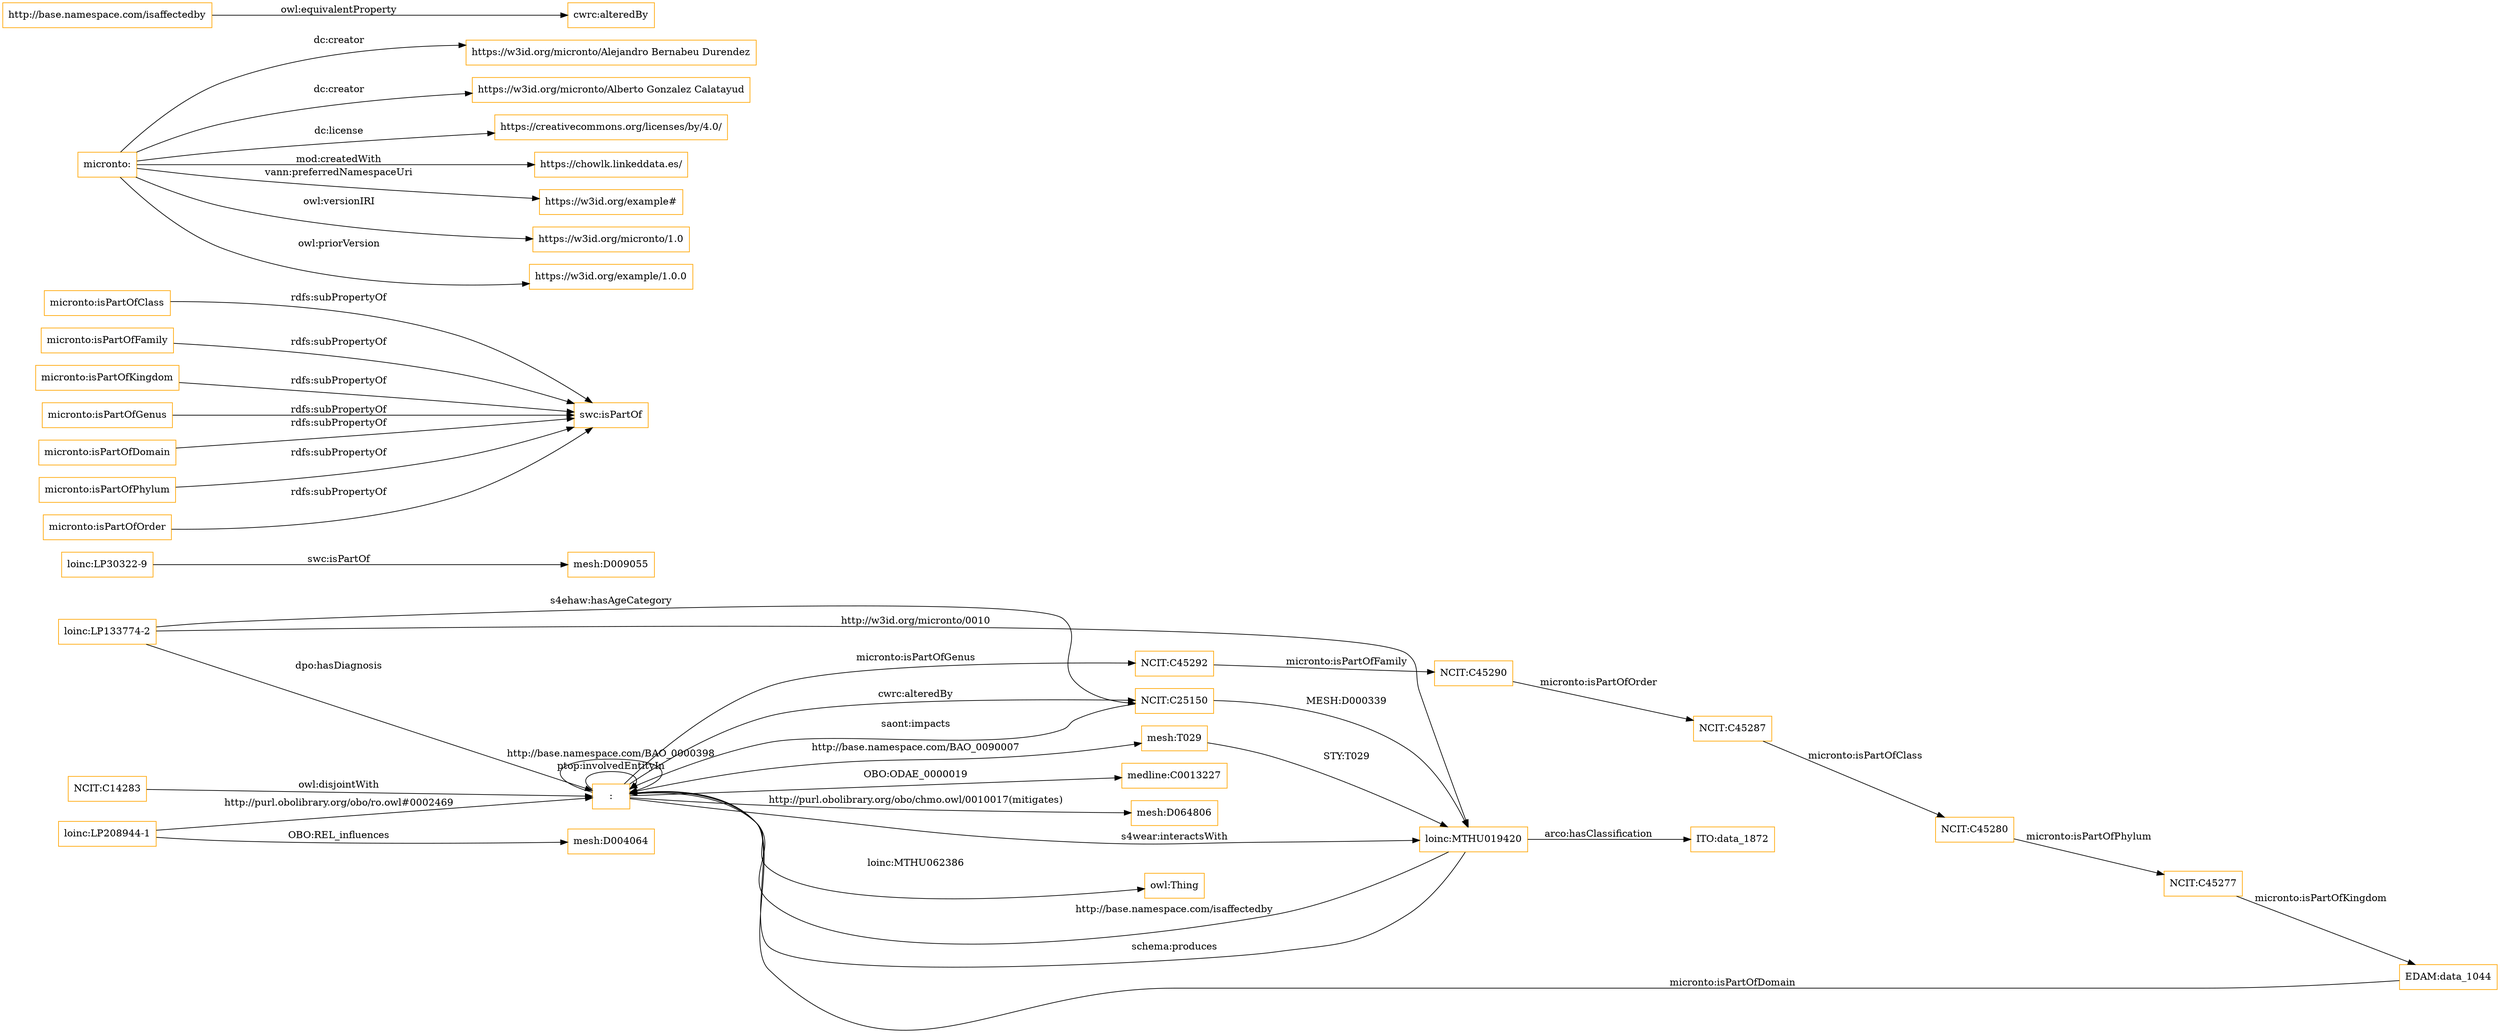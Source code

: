 digraph ar2dtool_diagram { 
rankdir=LR;
size="1501"
node [shape = rectangle, color="orange"]; ":" "NCIT:C45292" "NCIT:C25150" ":" "loinc:LP30322-9" ":" ":" "mesh:T029" "NCIT:C14283" ":" ":" "NCIT:C45290" "mesh:D004064" ":" ":" "medline:C0013227" "NCIT:C45280" ":" ":" "NCIT:C45287" "mesh:D064806" "ITO:data_1872" "loinc:MTHU019420" ":" ":" "EDAM:data_1044" ":" ":" "loinc:LP133774-2" "loinc:LP208944-1" ":" "mesh:D009055" "NCIT:C45277" ; /*classes style*/
	"micronto:isPartOfClass" -> "swc:isPartOf" [ label = "rdfs:subPropertyOf" ];
	"micronto:isPartOfFamily" -> "swc:isPartOf" [ label = "rdfs:subPropertyOf" ];
	"micronto:isPartOfKingdom" -> "swc:isPartOf" [ label = "rdfs:subPropertyOf" ];
	"micronto:" -> "https://w3id.org/micronto/Alejandro Bernabeu Durendez" [ label = "dc:creator" ];
	"micronto:" -> "https://w3id.org/micronto/Alberto Gonzalez Calatayud" [ label = "dc:creator" ];
	"micronto:" -> "https://creativecommons.org/licenses/by/4.0/" [ label = "dc:license" ];
	"micronto:" -> "https://chowlk.linkeddata.es/" [ label = "mod:createdWith" ];
	"micronto:" -> "https://w3id.org/example#" [ label = "vann:preferredNamespaceUri" ];
	"micronto:" -> "https://w3id.org/micronto/1.0" [ label = "owl:versionIRI" ];
	"micronto:" -> "https://w3id.org/example/1.0.0" [ label = "owl:priorVersion" ];
	"NCIT:C14283" -> ":" [ label = "owl:disjointWith" ];
	"micronto:isPartOfGenus" -> "swc:isPartOf" [ label = "rdfs:subPropertyOf" ];
	"micronto:isPartOfDomain" -> "swc:isPartOf" [ label = "rdfs:subPropertyOf" ];
	"micronto:isPartOfPhylum" -> "swc:isPartOf" [ label = "rdfs:subPropertyOf" ];
	"http://base.namespace.com/isaffectedby" -> "cwrc:alteredBy" [ label = "owl:equivalentProperty" ];
	"micronto:isPartOfOrder" -> "swc:isPartOf" [ label = "rdfs:subPropertyOf" ];
	":" -> "NCIT:C25150" [ label = "cwrc:alteredBy" ];
	"loinc:LP133774-2" -> ":" [ label = "dpo:hasDiagnosis" ];
	"NCIT:C45290" -> "NCIT:C45287" [ label = "micronto:isPartOfOrder" ];
	"NCIT:C45277" -> "EDAM:data_1044" [ label = "micronto:isPartOfKingdom" ];
	"loinc:LP208944-1" -> ":" [ label = "http://purl.obolibrary.org/obo/ro.owl#0002469" ];
	"loinc:MTHU019420" -> ":" [ label = "http://base.namespace.com/isaffectedby" ];
	"loinc:MTHU019420" -> "ITO:data_1872" [ label = "arco:hasClassification" ];
	"NCIT:C45280" -> "NCIT:C45277" [ label = "micronto:isPartOfPhylum" ];
	"NCIT:C25150" -> ":" [ label = "saont:impacts" ];
	"EDAM:data_1044" -> ":" [ label = "micronto:isPartOfDomain" ];
	":" -> "mesh:D064806" [ label = "http://purl.obolibrary.org/obo/chmo.owl/0010017(mitigates)" ];
	"NCIT:C45292" -> "NCIT:C45290" [ label = "micronto:isPartOfFamily" ];
	"loinc:LP208944-1" -> "mesh:D004064" [ label = "OBO:REL_influences" ];
	"loinc:LP133774-2" -> "loinc:MTHU019420" [ label = "http://w3id.org/micronto/0010" ];
	":" -> "loinc:MTHU019420" [ label = "s4wear:interactsWith" ];
	":" -> ":" [ label = "ptop:involvedEntityIn" ];
	":" -> "owl:Thing" [ label = "loinc:MTHU062386" ];
	"loinc:LP30322-9" -> "mesh:D009055" [ label = "swc:isPartOf" ];
	"mesh:T029" -> "loinc:MTHU019420" [ label = "STY:T029" ];
	":" -> "mesh:T029" [ label = "http://base.namespace.com/BAO_0090007" ];
	"loinc:MTHU019420" -> ":" [ label = "schema:produces" ];
	":" -> "NCIT:C45292" [ label = "micronto:isPartOfGenus" ];
	"NCIT:C45287" -> "NCIT:C45280" [ label = "micronto:isPartOfClass" ];
	":" -> "medline:C0013227" [ label = "OBO:ODAE_0000019" ];
	"NCIT:C25150" -> "loinc:MTHU019420" [ label = "MESH:D000339" ];
	"loinc:LP133774-2" -> "NCIT:C25150" [ label = "s4ehaw:hasAgeCategory" ];
	":" -> ":" [ label = "http://base.namespace.com/BAO_0000398" ];

}
